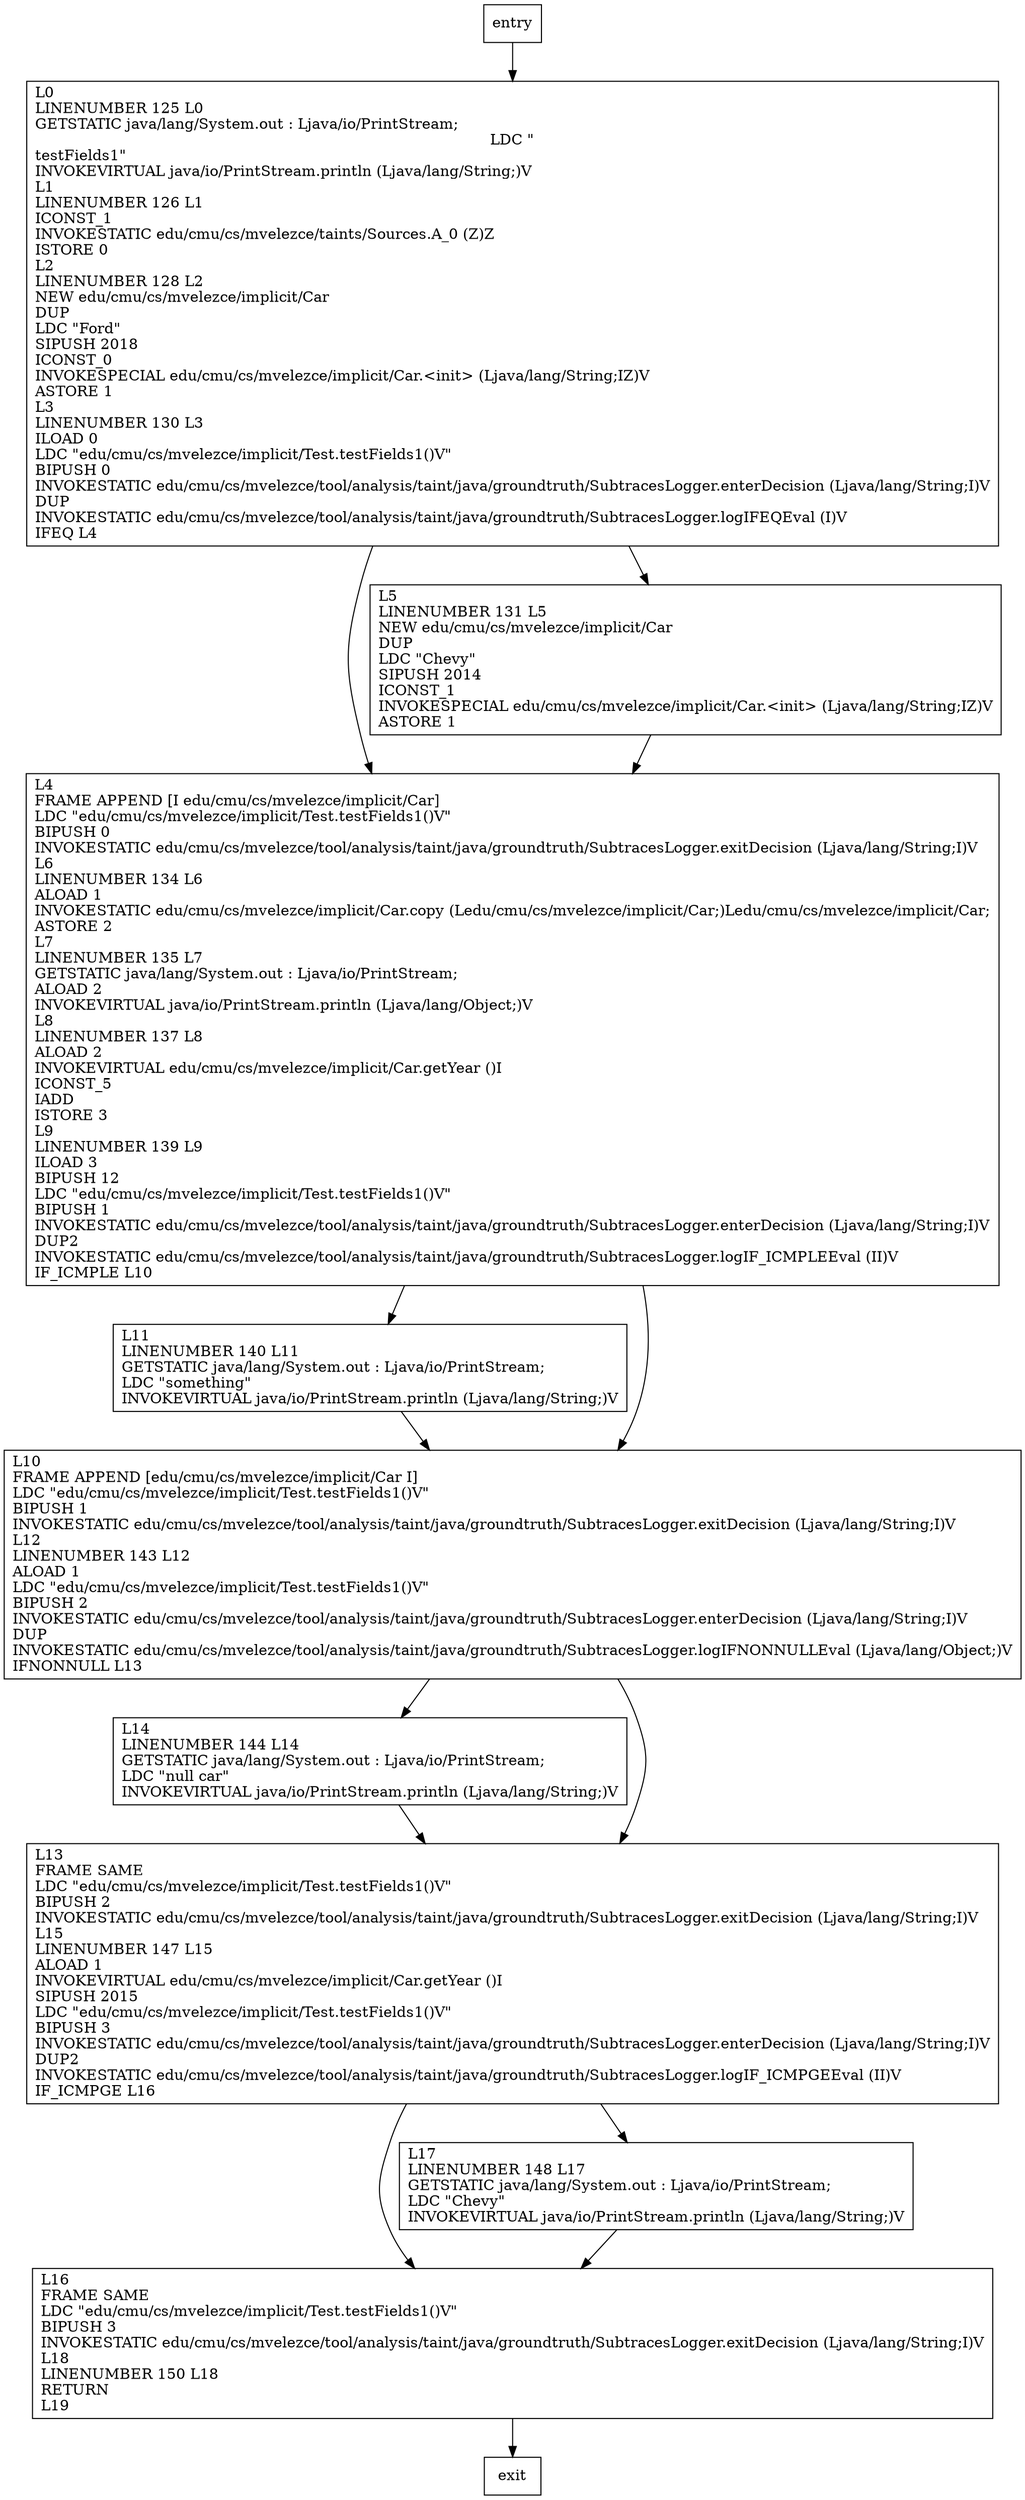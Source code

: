 digraph testFields1 {
node [shape=record];
1764788651 [label="L4\lFRAME APPEND [I edu/cmu/cs/mvelezce/implicit/Car]\lLDC \"edu/cmu/cs/mvelezce/implicit/Test.testFields1()V\"\lBIPUSH 0\lINVOKESTATIC edu/cmu/cs/mvelezce/tool/analysis/taint/java/groundtruth/SubtracesLogger.exitDecision (Ljava/lang/String;I)V\lL6\lLINENUMBER 134 L6\lALOAD 1\lINVOKESTATIC edu/cmu/cs/mvelezce/implicit/Car.copy (Ledu/cmu/cs/mvelezce/implicit/Car;)Ledu/cmu/cs/mvelezce/implicit/Car;\lASTORE 2\lL7\lLINENUMBER 135 L7\lGETSTATIC java/lang/System.out : Ljava/io/PrintStream;\lALOAD 2\lINVOKEVIRTUAL java/io/PrintStream.println (Ljava/lang/Object;)V\lL8\lLINENUMBER 137 L8\lALOAD 2\lINVOKEVIRTUAL edu/cmu/cs/mvelezce/implicit/Car.getYear ()I\lICONST_5\lIADD\lISTORE 3\lL9\lLINENUMBER 139 L9\lILOAD 3\lBIPUSH 12\lLDC \"edu/cmu/cs/mvelezce/implicit/Test.testFields1()V\"\lBIPUSH 1\lINVOKESTATIC edu/cmu/cs/mvelezce/tool/analysis/taint/java/groundtruth/SubtracesLogger.enterDecision (Ljava/lang/String;I)V\lDUP2\lINVOKESTATIC edu/cmu/cs/mvelezce/tool/analysis/taint/java/groundtruth/SubtracesLogger.logIF_ICMPLEEval (II)V\lIF_ICMPLE L10\l"];
1892190499 [label="L14\lLINENUMBER 144 L14\lGETSTATIC java/lang/System.out : Ljava/io/PrintStream;\lLDC \"null car\"\lINVOKEVIRTUAL java/io/PrintStream.println (Ljava/lang/String;)V\l"];
1136229857 [label="L11\lLINENUMBER 140 L11\lGETSTATIC java/lang/System.out : Ljava/io/PrintStream;\lLDC \"something\"\lINVOKEVIRTUAL java/io/PrintStream.println (Ljava/lang/String;)V\l"];
2023142574 [label="L16\lFRAME SAME\lLDC \"edu/cmu/cs/mvelezce/implicit/Test.testFields1()V\"\lBIPUSH 3\lINVOKESTATIC edu/cmu/cs/mvelezce/tool/analysis/taint/java/groundtruth/SubtracesLogger.exitDecision (Ljava/lang/String;I)V\lL18\lLINENUMBER 150 L18\lRETURN\lL19\l"];
1330691916 [label="L0\lLINENUMBER 125 L0\lGETSTATIC java/lang/System.out : Ljava/io/PrintStream;\lLDC \"\ntestFields1\"\lINVOKEVIRTUAL java/io/PrintStream.println (Ljava/lang/String;)V\lL1\lLINENUMBER 126 L1\lICONST_1\lINVOKESTATIC edu/cmu/cs/mvelezce/taints/Sources.A_0 (Z)Z\lISTORE 0\lL2\lLINENUMBER 128 L2\lNEW edu/cmu/cs/mvelezce/implicit/Car\lDUP\lLDC \"Ford\"\lSIPUSH 2018\lICONST_0\lINVOKESPECIAL edu/cmu/cs/mvelezce/implicit/Car.\<init\> (Ljava/lang/String;IZ)V\lASTORE 1\lL3\lLINENUMBER 130 L3\lILOAD 0\lLDC \"edu/cmu/cs/mvelezce/implicit/Test.testFields1()V\"\lBIPUSH 0\lINVOKESTATIC edu/cmu/cs/mvelezce/tool/analysis/taint/java/groundtruth/SubtracesLogger.enterDecision (Ljava/lang/String;I)V\lDUP\lINVOKESTATIC edu/cmu/cs/mvelezce/tool/analysis/taint/java/groundtruth/SubtracesLogger.logIFEQEval (I)V\lIFEQ L4\l"];
1690942788 [label="L13\lFRAME SAME\lLDC \"edu/cmu/cs/mvelezce/implicit/Test.testFields1()V\"\lBIPUSH 2\lINVOKESTATIC edu/cmu/cs/mvelezce/tool/analysis/taint/java/groundtruth/SubtracesLogger.exitDecision (Ljava/lang/String;I)V\lL15\lLINENUMBER 147 L15\lALOAD 1\lINVOKEVIRTUAL edu/cmu/cs/mvelezce/implicit/Car.getYear ()I\lSIPUSH 2015\lLDC \"edu/cmu/cs/mvelezce/implicit/Test.testFields1()V\"\lBIPUSH 3\lINVOKESTATIC edu/cmu/cs/mvelezce/tool/analysis/taint/java/groundtruth/SubtracesLogger.enterDecision (Ljava/lang/String;I)V\lDUP2\lINVOKESTATIC edu/cmu/cs/mvelezce/tool/analysis/taint/java/groundtruth/SubtracesLogger.logIF_ICMPGEEval (II)V\lIF_ICMPGE L16\l"];
165220357 [label="L10\lFRAME APPEND [edu/cmu/cs/mvelezce/implicit/Car I]\lLDC \"edu/cmu/cs/mvelezce/implicit/Test.testFields1()V\"\lBIPUSH 1\lINVOKESTATIC edu/cmu/cs/mvelezce/tool/analysis/taint/java/groundtruth/SubtracesLogger.exitDecision (Ljava/lang/String;I)V\lL12\lLINENUMBER 143 L12\lALOAD 1\lLDC \"edu/cmu/cs/mvelezce/implicit/Test.testFields1()V\"\lBIPUSH 2\lINVOKESTATIC edu/cmu/cs/mvelezce/tool/analysis/taint/java/groundtruth/SubtracesLogger.enterDecision (Ljava/lang/String;I)V\lDUP\lINVOKESTATIC edu/cmu/cs/mvelezce/tool/analysis/taint/java/groundtruth/SubtracesLogger.logIFNONNULLEval (Ljava/lang/Object;)V\lIFNONNULL L13\l"];
957270657 [label="L17\lLINENUMBER 148 L17\lGETSTATIC java/lang/System.out : Ljava/io/PrintStream;\lLDC \"Chevy\"\lINVOKEVIRTUAL java/io/PrintStream.println (Ljava/lang/String;)V\l"];
1832858963 [label="L5\lLINENUMBER 131 L5\lNEW edu/cmu/cs/mvelezce/implicit/Car\lDUP\lLDC \"Chevy\"\lSIPUSH 2014\lICONST_1\lINVOKESPECIAL edu/cmu/cs/mvelezce/implicit/Car.\<init\> (Ljava/lang/String;IZ)V\lASTORE 1\l"];
entry;
exit;
1764788651 -> 1136229857;
1764788651 -> 165220357;
entry -> 1330691916;
1892190499 -> 1690942788;
1136229857 -> 165220357;
2023142574 -> exit;
1330691916 -> 1764788651;
1330691916 -> 1832858963;
1690942788 -> 2023142574;
1690942788 -> 957270657;
165220357 -> 1892190499;
165220357 -> 1690942788;
957270657 -> 2023142574;
1832858963 -> 1764788651;
}

